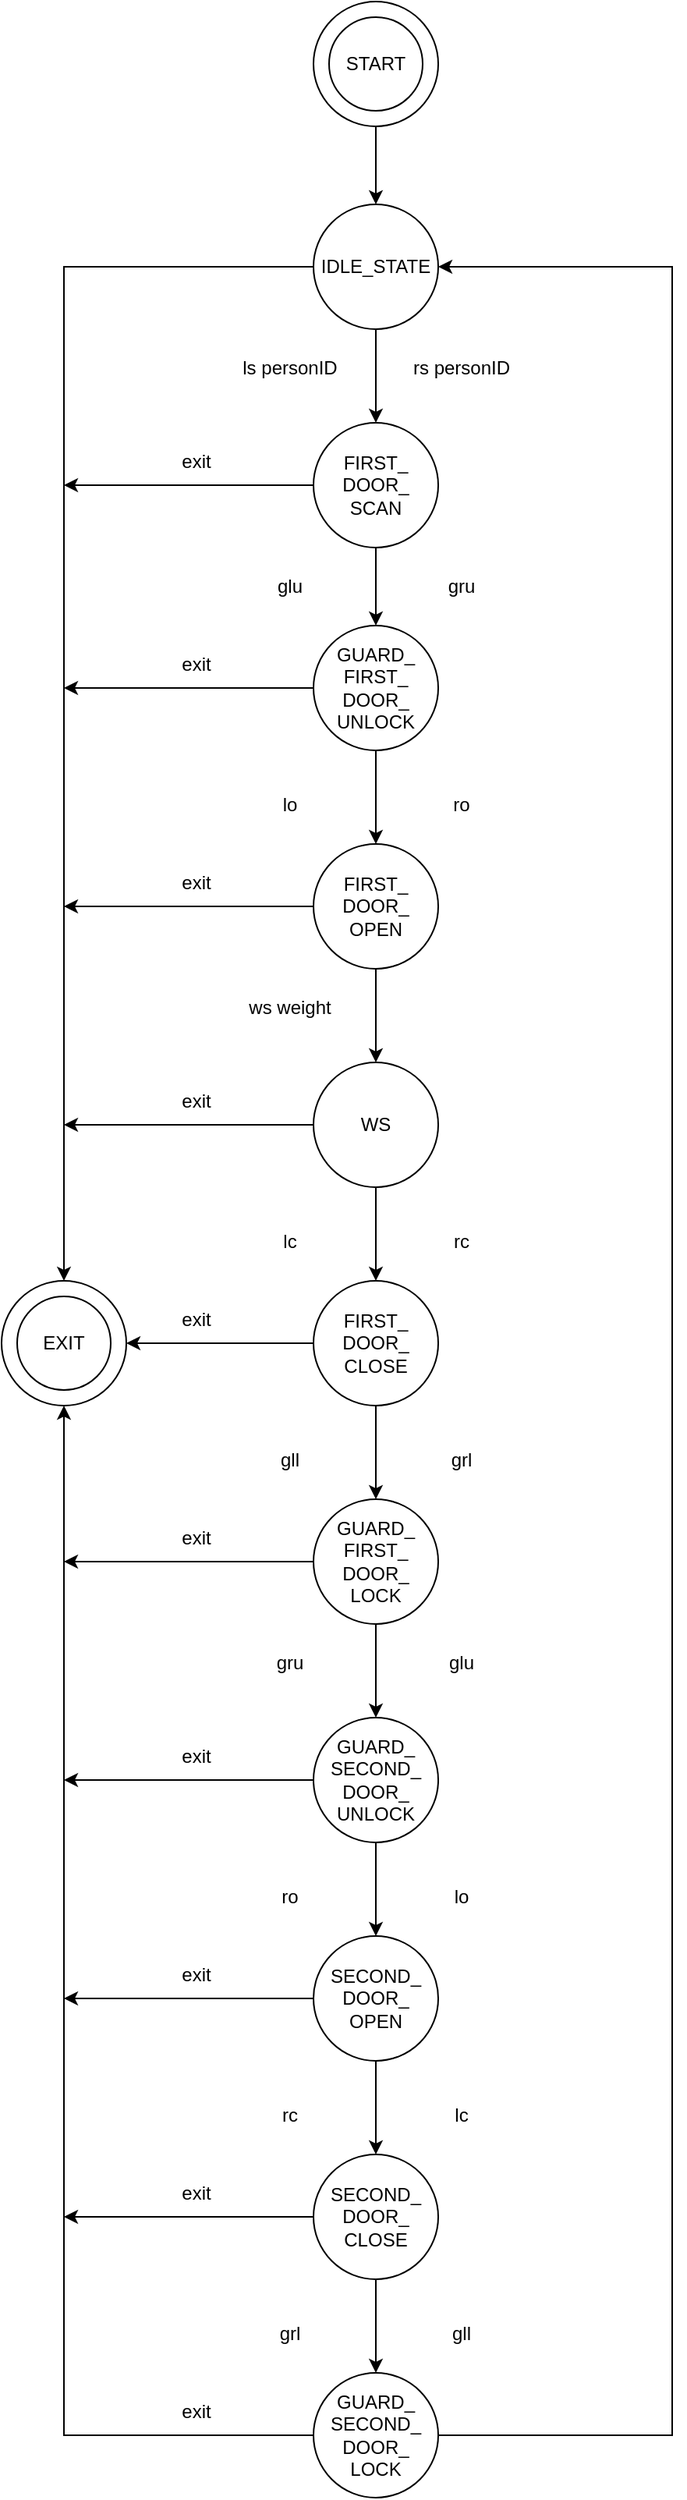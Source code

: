 <mxfile version="15.5.4" type="device"><diagram id="DZM3OfPbcQQz4L3MqRLo" name="Page-1"><mxGraphModel dx="1422" dy="765" grid="1" gridSize="10" guides="1" tooltips="1" connect="1" arrows="1" fold="1" page="1" pageScale="1" pageWidth="2500" pageHeight="1000" math="0" shadow="0"><root><mxCell id="0"/><mxCell id="1" parent="0"/><mxCell id="YlGxr7hRKQvFY9w-NBEB-51" value="" style="edgeStyle=orthogonalEdgeStyle;rounded=0;orthogonalLoop=1;jettySize=auto;html=1;" edge="1" parent="1" source="YlGxr7hRKQvFY9w-NBEB-1" target="YlGxr7hRKQvFY9w-NBEB-50"><mxGeometry relative="1" as="geometry"/></mxCell><mxCell id="YlGxr7hRKQvFY9w-NBEB-1" value="" style="ellipse;whiteSpace=wrap;html=1;aspect=fixed;" vertex="1" parent="1"><mxGeometry x="470" y="10" width="80" height="80" as="geometry"/></mxCell><mxCell id="YlGxr7hRKQvFY9w-NBEB-2" value="START" style="ellipse;whiteSpace=wrap;html=1;aspect=fixed;" vertex="1" parent="1"><mxGeometry x="480" y="20" width="60" height="60" as="geometry"/></mxCell><mxCell id="YlGxr7hRKQvFY9w-NBEB-9" value="" style="edgeStyle=orthogonalEdgeStyle;rounded=0;orthogonalLoop=1;jettySize=auto;html=1;" edge="1" parent="1" source="YlGxr7hRKQvFY9w-NBEB-3" target="YlGxr7hRKQvFY9w-NBEB-8"><mxGeometry relative="1" as="geometry"/></mxCell><mxCell id="YlGxr7hRKQvFY9w-NBEB-57" style="edgeStyle=orthogonalEdgeStyle;rounded=0;orthogonalLoop=1;jettySize=auto;html=1;exitX=0;exitY=0.5;exitDx=0;exitDy=0;" edge="1" parent="1" source="YlGxr7hRKQvFY9w-NBEB-3"><mxGeometry relative="1" as="geometry"><mxPoint x="310" y="320" as="targetPoint"/></mxGeometry></mxCell><mxCell id="YlGxr7hRKQvFY9w-NBEB-3" value="FIRST_&lt;br&gt;DOOR_&lt;br&gt;SCAN" style="ellipse;whiteSpace=wrap;html=1;aspect=fixed;" vertex="1" parent="1"><mxGeometry x="470" y="280" width="80" height="80" as="geometry"/></mxCell><mxCell id="YlGxr7hRKQvFY9w-NBEB-6" value="ls personID" style="text;html=1;strokeColor=none;fillColor=none;align=center;verticalAlign=middle;whiteSpace=wrap;rounded=0;" vertex="1" parent="1"><mxGeometry x="420" y="230" width="70" height="30" as="geometry"/></mxCell><mxCell id="YlGxr7hRKQvFY9w-NBEB-7" value="rs personID" style="text;html=1;strokeColor=none;fillColor=none;align=center;verticalAlign=middle;whiteSpace=wrap;rounded=0;" vertex="1" parent="1"><mxGeometry x="530" y="230" width="70" height="30" as="geometry"/></mxCell><mxCell id="YlGxr7hRKQvFY9w-NBEB-17" style="edgeStyle=orthogonalEdgeStyle;rounded=0;orthogonalLoop=1;jettySize=auto;html=1;exitX=0.5;exitY=1;exitDx=0;exitDy=0;" edge="1" parent="1" source="YlGxr7hRKQvFY9w-NBEB-8" target="YlGxr7hRKQvFY9w-NBEB-13"><mxGeometry relative="1" as="geometry"/></mxCell><mxCell id="YlGxr7hRKQvFY9w-NBEB-58" style="edgeStyle=orthogonalEdgeStyle;rounded=0;orthogonalLoop=1;jettySize=auto;html=1;exitX=0;exitY=0.5;exitDx=0;exitDy=0;" edge="1" parent="1" source="YlGxr7hRKQvFY9w-NBEB-8"><mxGeometry relative="1" as="geometry"><mxPoint x="310" y="450" as="targetPoint"/></mxGeometry></mxCell><mxCell id="YlGxr7hRKQvFY9w-NBEB-8" value="GUARD_&lt;br&gt;FIRST_&lt;br&gt;DOOR_&lt;br&gt;UNLOCK" style="ellipse;whiteSpace=wrap;html=1;aspect=fixed;" vertex="1" parent="1"><mxGeometry x="470" y="410" width="80" height="80" as="geometry"/></mxCell><mxCell id="YlGxr7hRKQvFY9w-NBEB-10" value="gru" style="text;html=1;strokeColor=none;fillColor=none;align=center;verticalAlign=middle;whiteSpace=wrap;rounded=0;" vertex="1" parent="1"><mxGeometry x="530" y="370" width="70" height="30" as="geometry"/></mxCell><mxCell id="YlGxr7hRKQvFY9w-NBEB-11" value="glu" style="text;html=1;strokeColor=none;fillColor=none;align=center;verticalAlign=middle;whiteSpace=wrap;rounded=0;" vertex="1" parent="1"><mxGeometry x="420" y="370" width="70" height="30" as="geometry"/></mxCell><mxCell id="YlGxr7hRKQvFY9w-NBEB-21" style="edgeStyle=orthogonalEdgeStyle;rounded=0;orthogonalLoop=1;jettySize=auto;html=1;exitX=0.5;exitY=1;exitDx=0;exitDy=0;entryX=0.5;entryY=0;entryDx=0;entryDy=0;" edge="1" parent="1" source="YlGxr7hRKQvFY9w-NBEB-13" target="YlGxr7hRKQvFY9w-NBEB-18"><mxGeometry relative="1" as="geometry"/></mxCell><mxCell id="YlGxr7hRKQvFY9w-NBEB-59" style="edgeStyle=orthogonalEdgeStyle;rounded=0;orthogonalLoop=1;jettySize=auto;html=1;exitX=0;exitY=0.5;exitDx=0;exitDy=0;" edge="1" parent="1" source="YlGxr7hRKQvFY9w-NBEB-13"><mxGeometry relative="1" as="geometry"><mxPoint x="310" y="590" as="targetPoint"/></mxGeometry></mxCell><mxCell id="YlGxr7hRKQvFY9w-NBEB-13" value="FIRST_&lt;br&gt;DOOR_&lt;br&gt;OPEN" style="ellipse;whiteSpace=wrap;html=1;aspect=fixed;" vertex="1" parent="1"><mxGeometry x="470" y="550" width="80" height="80" as="geometry"/></mxCell><mxCell id="YlGxr7hRKQvFY9w-NBEB-14" value="ro" style="text;html=1;strokeColor=none;fillColor=none;align=center;verticalAlign=middle;whiteSpace=wrap;rounded=0;" vertex="1" parent="1"><mxGeometry x="530" y="510" width="70" height="30" as="geometry"/></mxCell><mxCell id="YlGxr7hRKQvFY9w-NBEB-15" value="lo" style="text;html=1;strokeColor=none;fillColor=none;align=center;verticalAlign=middle;whiteSpace=wrap;rounded=0;" vertex="1" parent="1"><mxGeometry x="420" y="510" width="70" height="30" as="geometry"/></mxCell><mxCell id="YlGxr7hRKQvFY9w-NBEB-29" style="edgeStyle=orthogonalEdgeStyle;rounded=0;orthogonalLoop=1;jettySize=auto;html=1;exitX=0.5;exitY=1;exitDx=0;exitDy=0;entryX=0.5;entryY=0;entryDx=0;entryDy=0;" edge="1" parent="1" source="YlGxr7hRKQvFY9w-NBEB-18" target="YlGxr7hRKQvFY9w-NBEB-26"><mxGeometry relative="1" as="geometry"/></mxCell><mxCell id="YlGxr7hRKQvFY9w-NBEB-61" style="edgeStyle=orthogonalEdgeStyle;rounded=0;orthogonalLoop=1;jettySize=auto;html=1;exitX=0;exitY=0.5;exitDx=0;exitDy=0;" edge="1" parent="1" source="YlGxr7hRKQvFY9w-NBEB-18"><mxGeometry relative="1" as="geometry"><mxPoint x="310" y="730" as="targetPoint"/></mxGeometry></mxCell><mxCell id="YlGxr7hRKQvFY9w-NBEB-18" value="WS" style="ellipse;whiteSpace=wrap;html=1;aspect=fixed;" vertex="1" parent="1"><mxGeometry x="470" y="690" width="80" height="80" as="geometry"/></mxCell><mxCell id="YlGxr7hRKQvFY9w-NBEB-20" value="ws weight" style="text;html=1;strokeColor=none;fillColor=none;align=center;verticalAlign=middle;whiteSpace=wrap;rounded=0;" vertex="1" parent="1"><mxGeometry x="420" y="640" width="70" height="30" as="geometry"/></mxCell><mxCell id="YlGxr7hRKQvFY9w-NBEB-33" style="edgeStyle=orthogonalEdgeStyle;rounded=0;orthogonalLoop=1;jettySize=auto;html=1;exitX=0.5;exitY=1;exitDx=0;exitDy=0;entryX=0.5;entryY=0;entryDx=0;entryDy=0;" edge="1" parent="1" source="YlGxr7hRKQvFY9w-NBEB-26" target="YlGxr7hRKQvFY9w-NBEB-30"><mxGeometry relative="1" as="geometry"/></mxCell><mxCell id="YlGxr7hRKQvFY9w-NBEB-62" style="edgeStyle=orthogonalEdgeStyle;rounded=0;orthogonalLoop=1;jettySize=auto;html=1;entryX=1;entryY=0.5;entryDx=0;entryDy=0;" edge="1" parent="1" source="YlGxr7hRKQvFY9w-NBEB-26" target="YlGxr7hRKQvFY9w-NBEB-53"><mxGeometry relative="1" as="geometry"/></mxCell><mxCell id="YlGxr7hRKQvFY9w-NBEB-26" value="FIRST_&lt;br&gt;DOOR_&lt;br&gt;CLOSE" style="ellipse;whiteSpace=wrap;html=1;aspect=fixed;" vertex="1" parent="1"><mxGeometry x="470" y="830" width="80" height="80" as="geometry"/></mxCell><mxCell id="YlGxr7hRKQvFY9w-NBEB-27" value="rc" style="text;html=1;strokeColor=none;fillColor=none;align=center;verticalAlign=middle;whiteSpace=wrap;rounded=0;" vertex="1" parent="1"><mxGeometry x="530" y="790" width="70" height="30" as="geometry"/></mxCell><mxCell id="YlGxr7hRKQvFY9w-NBEB-28" value="lc" style="text;html=1;strokeColor=none;fillColor=none;align=center;verticalAlign=middle;whiteSpace=wrap;rounded=0;" vertex="1" parent="1"><mxGeometry x="420" y="790" width="70" height="30" as="geometry"/></mxCell><mxCell id="YlGxr7hRKQvFY9w-NBEB-41" style="edgeStyle=orthogonalEdgeStyle;rounded=0;orthogonalLoop=1;jettySize=auto;html=1;exitX=0.5;exitY=1;exitDx=0;exitDy=0;entryX=0.5;entryY=0;entryDx=0;entryDy=0;" edge="1" parent="1" source="YlGxr7hRKQvFY9w-NBEB-30" target="YlGxr7hRKQvFY9w-NBEB-35"><mxGeometry relative="1" as="geometry"/></mxCell><mxCell id="YlGxr7hRKQvFY9w-NBEB-63" style="edgeStyle=orthogonalEdgeStyle;rounded=0;orthogonalLoop=1;jettySize=auto;html=1;exitX=0;exitY=0.5;exitDx=0;exitDy=0;" edge="1" parent="1" source="YlGxr7hRKQvFY9w-NBEB-30"><mxGeometry relative="1" as="geometry"><mxPoint x="310" y="1010" as="targetPoint"/></mxGeometry></mxCell><mxCell id="YlGxr7hRKQvFY9w-NBEB-30" value="GUARD_&lt;br&gt;FIRST_&lt;br&gt;DOOR_&lt;br&gt;LOCK" style="ellipse;whiteSpace=wrap;html=1;aspect=fixed;" vertex="1" parent="1"><mxGeometry x="470" y="970" width="80" height="80" as="geometry"/></mxCell><mxCell id="YlGxr7hRKQvFY9w-NBEB-31" value="grl" style="text;html=1;strokeColor=none;fillColor=none;align=center;verticalAlign=middle;whiteSpace=wrap;rounded=0;" vertex="1" parent="1"><mxGeometry x="530" y="930" width="70" height="30" as="geometry"/></mxCell><mxCell id="YlGxr7hRKQvFY9w-NBEB-32" value="gll" style="text;html=1;strokeColor=none;fillColor=none;align=center;verticalAlign=middle;whiteSpace=wrap;rounded=0;" vertex="1" parent="1"><mxGeometry x="420" y="930" width="70" height="30" as="geometry"/></mxCell><mxCell id="YlGxr7hRKQvFY9w-NBEB-34" style="edgeStyle=orthogonalEdgeStyle;rounded=0;orthogonalLoop=1;jettySize=auto;html=1;exitX=0.5;exitY=1;exitDx=0;exitDy=0;" edge="1" parent="1" source="YlGxr7hRKQvFY9w-NBEB-35" target="YlGxr7hRKQvFY9w-NBEB-38"><mxGeometry relative="1" as="geometry"/></mxCell><mxCell id="YlGxr7hRKQvFY9w-NBEB-64" style="edgeStyle=orthogonalEdgeStyle;rounded=0;orthogonalLoop=1;jettySize=auto;html=1;exitX=0;exitY=0.5;exitDx=0;exitDy=0;" edge="1" parent="1" source="YlGxr7hRKQvFY9w-NBEB-35"><mxGeometry relative="1" as="geometry"><mxPoint x="310" y="1150" as="targetPoint"/></mxGeometry></mxCell><mxCell id="YlGxr7hRKQvFY9w-NBEB-35" value="GUARD_&lt;br&gt;SECOND_&lt;br&gt;DOOR_&lt;br&gt;UNLOCK" style="ellipse;whiteSpace=wrap;html=1;aspect=fixed;" vertex="1" parent="1"><mxGeometry x="470" y="1110" width="80" height="80" as="geometry"/></mxCell><mxCell id="YlGxr7hRKQvFY9w-NBEB-36" value="gru" style="text;html=1;strokeColor=none;fillColor=none;align=center;verticalAlign=middle;whiteSpace=wrap;rounded=0;" vertex="1" parent="1"><mxGeometry x="420" y="1060" width="70" height="30" as="geometry"/></mxCell><mxCell id="YlGxr7hRKQvFY9w-NBEB-37" value="glu" style="text;html=1;strokeColor=none;fillColor=none;align=center;verticalAlign=middle;whiteSpace=wrap;rounded=0;" vertex="1" parent="1"><mxGeometry x="530" y="1060" width="70" height="30" as="geometry"/></mxCell><mxCell id="YlGxr7hRKQvFY9w-NBEB-49" style="edgeStyle=orthogonalEdgeStyle;rounded=0;orthogonalLoop=1;jettySize=auto;html=1;exitX=0.5;exitY=1;exitDx=0;exitDy=0;entryX=0.5;entryY=0;entryDx=0;entryDy=0;" edge="1" parent="1" source="YlGxr7hRKQvFY9w-NBEB-38" target="YlGxr7hRKQvFY9w-NBEB-43"><mxGeometry relative="1" as="geometry"/></mxCell><mxCell id="YlGxr7hRKQvFY9w-NBEB-65" style="edgeStyle=orthogonalEdgeStyle;rounded=0;orthogonalLoop=1;jettySize=auto;html=1;exitX=0;exitY=0.5;exitDx=0;exitDy=0;" edge="1" parent="1" source="YlGxr7hRKQvFY9w-NBEB-38"><mxGeometry relative="1" as="geometry"><mxPoint x="310" y="1290" as="targetPoint"/></mxGeometry></mxCell><mxCell id="YlGxr7hRKQvFY9w-NBEB-38" value="SECOND_&lt;br&gt;DOOR_&lt;br&gt;OPEN" style="ellipse;whiteSpace=wrap;html=1;aspect=fixed;" vertex="1" parent="1"><mxGeometry x="470" y="1250" width="80" height="80" as="geometry"/></mxCell><mxCell id="YlGxr7hRKQvFY9w-NBEB-39" value="ro" style="text;html=1;strokeColor=none;fillColor=none;align=center;verticalAlign=middle;whiteSpace=wrap;rounded=0;" vertex="1" parent="1"><mxGeometry x="420" y="1210" width="70" height="30" as="geometry"/></mxCell><mxCell id="YlGxr7hRKQvFY9w-NBEB-40" value="lo" style="text;html=1;strokeColor=none;fillColor=none;align=center;verticalAlign=middle;whiteSpace=wrap;rounded=0;" vertex="1" parent="1"><mxGeometry x="530" y="1210" width="70" height="30" as="geometry"/></mxCell><mxCell id="YlGxr7hRKQvFY9w-NBEB-42" style="edgeStyle=orthogonalEdgeStyle;rounded=0;orthogonalLoop=1;jettySize=auto;html=1;exitX=0.5;exitY=1;exitDx=0;exitDy=0;entryX=0.5;entryY=0;entryDx=0;entryDy=0;" edge="1" parent="1" source="YlGxr7hRKQvFY9w-NBEB-43" target="YlGxr7hRKQvFY9w-NBEB-46"><mxGeometry relative="1" as="geometry"/></mxCell><mxCell id="YlGxr7hRKQvFY9w-NBEB-66" style="edgeStyle=orthogonalEdgeStyle;rounded=0;orthogonalLoop=1;jettySize=auto;html=1;exitX=0;exitY=0.5;exitDx=0;exitDy=0;" edge="1" parent="1" source="YlGxr7hRKQvFY9w-NBEB-43"><mxGeometry relative="1" as="geometry"><mxPoint x="310" y="1430" as="targetPoint"/></mxGeometry></mxCell><mxCell id="YlGxr7hRKQvFY9w-NBEB-43" value="SECOND_&lt;br&gt;DOOR_&lt;br&gt;CLOSE" style="ellipse;whiteSpace=wrap;html=1;aspect=fixed;" vertex="1" parent="1"><mxGeometry x="470" y="1390" width="80" height="80" as="geometry"/></mxCell><mxCell id="YlGxr7hRKQvFY9w-NBEB-44" value="rc" style="text;html=1;strokeColor=none;fillColor=none;align=center;verticalAlign=middle;whiteSpace=wrap;rounded=0;" vertex="1" parent="1"><mxGeometry x="420" y="1350" width="70" height="30" as="geometry"/></mxCell><mxCell id="YlGxr7hRKQvFY9w-NBEB-45" value="lc" style="text;html=1;strokeColor=none;fillColor=none;align=center;verticalAlign=middle;whiteSpace=wrap;rounded=0;" vertex="1" parent="1"><mxGeometry x="530" y="1350" width="70" height="30" as="geometry"/></mxCell><mxCell id="YlGxr7hRKQvFY9w-NBEB-54" style="edgeStyle=orthogonalEdgeStyle;rounded=0;orthogonalLoop=1;jettySize=auto;html=1;exitX=1;exitY=0.5;exitDx=0;exitDy=0;entryX=1;entryY=0.5;entryDx=0;entryDy=0;" edge="1" parent="1" source="YlGxr7hRKQvFY9w-NBEB-46" target="YlGxr7hRKQvFY9w-NBEB-50"><mxGeometry relative="1" as="geometry"><Array as="points"><mxPoint x="700" y="1570"/><mxPoint x="700" y="180"/></Array></mxGeometry></mxCell><mxCell id="YlGxr7hRKQvFY9w-NBEB-55" style="edgeStyle=orthogonalEdgeStyle;rounded=0;orthogonalLoop=1;jettySize=auto;html=1;exitX=0;exitY=0.5;exitDx=0;exitDy=0;entryX=0.5;entryY=1;entryDx=0;entryDy=0;" edge="1" parent="1" source="YlGxr7hRKQvFY9w-NBEB-46" target="YlGxr7hRKQvFY9w-NBEB-53"><mxGeometry relative="1" as="geometry"/></mxCell><mxCell id="YlGxr7hRKQvFY9w-NBEB-46" value="GUARD_&lt;br&gt;SECOND_&lt;br&gt;DOOR_&lt;br&gt;LOCK" style="ellipse;whiteSpace=wrap;html=1;aspect=fixed;" vertex="1" parent="1"><mxGeometry x="470" y="1530" width="80" height="80" as="geometry"/></mxCell><mxCell id="YlGxr7hRKQvFY9w-NBEB-47" value="grl" style="text;html=1;strokeColor=none;fillColor=none;align=center;verticalAlign=middle;whiteSpace=wrap;rounded=0;" vertex="1" parent="1"><mxGeometry x="420" y="1490" width="70" height="30" as="geometry"/></mxCell><mxCell id="YlGxr7hRKQvFY9w-NBEB-48" value="gll" style="text;html=1;strokeColor=none;fillColor=none;align=center;verticalAlign=middle;whiteSpace=wrap;rounded=0;" vertex="1" parent="1"><mxGeometry x="530" y="1490" width="70" height="30" as="geometry"/></mxCell><mxCell id="YlGxr7hRKQvFY9w-NBEB-52" value="" style="edgeStyle=orthogonalEdgeStyle;rounded=0;orthogonalLoop=1;jettySize=auto;html=1;" edge="1" parent="1" source="YlGxr7hRKQvFY9w-NBEB-50" target="YlGxr7hRKQvFY9w-NBEB-3"><mxGeometry relative="1" as="geometry"/></mxCell><mxCell id="YlGxr7hRKQvFY9w-NBEB-56" style="edgeStyle=orthogonalEdgeStyle;rounded=0;orthogonalLoop=1;jettySize=auto;html=1;exitX=0;exitY=0.5;exitDx=0;exitDy=0;entryX=0.5;entryY=0;entryDx=0;entryDy=0;" edge="1" parent="1" source="YlGxr7hRKQvFY9w-NBEB-50" target="YlGxr7hRKQvFY9w-NBEB-53"><mxGeometry relative="1" as="geometry"/></mxCell><mxCell id="YlGxr7hRKQvFY9w-NBEB-50" value="IDLE_STATE" style="ellipse;whiteSpace=wrap;html=1;aspect=fixed;" vertex="1" parent="1"><mxGeometry x="470" y="140" width="80" height="80" as="geometry"/></mxCell><mxCell id="YlGxr7hRKQvFY9w-NBEB-53" value="" style="ellipse;whiteSpace=wrap;html=1;aspect=fixed;" vertex="1" parent="1"><mxGeometry x="270" y="830" width="80" height="80" as="geometry"/></mxCell><mxCell id="YlGxr7hRKQvFY9w-NBEB-67" value="exit" style="text;html=1;strokeColor=none;fillColor=none;align=center;verticalAlign=middle;whiteSpace=wrap;rounded=0;" vertex="1" parent="1"><mxGeometry x="360" y="290" width="70" height="30" as="geometry"/></mxCell><mxCell id="YlGxr7hRKQvFY9w-NBEB-68" value="exit" style="text;html=1;strokeColor=none;fillColor=none;align=center;verticalAlign=middle;whiteSpace=wrap;rounded=0;" vertex="1" parent="1"><mxGeometry x="360" y="420" width="70" height="30" as="geometry"/></mxCell><mxCell id="YlGxr7hRKQvFY9w-NBEB-69" value="exit" style="text;html=1;strokeColor=none;fillColor=none;align=center;verticalAlign=middle;whiteSpace=wrap;rounded=0;" vertex="1" parent="1"><mxGeometry x="360" y="560" width="70" height="30" as="geometry"/></mxCell><mxCell id="YlGxr7hRKQvFY9w-NBEB-70" value="exit" style="text;html=1;strokeColor=none;fillColor=none;align=center;verticalAlign=middle;whiteSpace=wrap;rounded=0;" vertex="1" parent="1"><mxGeometry x="360" y="700" width="70" height="30" as="geometry"/></mxCell><mxCell id="YlGxr7hRKQvFY9w-NBEB-71" value="exit" style="text;html=1;strokeColor=none;fillColor=none;align=center;verticalAlign=middle;whiteSpace=wrap;rounded=0;" vertex="1" parent="1"><mxGeometry x="360" y="840" width="70" height="30" as="geometry"/></mxCell><mxCell id="YlGxr7hRKQvFY9w-NBEB-72" value="exit" style="text;html=1;strokeColor=none;fillColor=none;align=center;verticalAlign=middle;whiteSpace=wrap;rounded=0;" vertex="1" parent="1"><mxGeometry x="360" y="980" width="70" height="30" as="geometry"/></mxCell><mxCell id="YlGxr7hRKQvFY9w-NBEB-73" value="exit" style="text;html=1;strokeColor=none;fillColor=none;align=center;verticalAlign=middle;whiteSpace=wrap;rounded=0;" vertex="1" parent="1"><mxGeometry x="360" y="1120" width="70" height="30" as="geometry"/></mxCell><mxCell id="YlGxr7hRKQvFY9w-NBEB-75" value="exit" style="text;html=1;strokeColor=none;fillColor=none;align=center;verticalAlign=middle;whiteSpace=wrap;rounded=0;" vertex="1" parent="1"><mxGeometry x="360" y="1260" width="70" height="30" as="geometry"/></mxCell><mxCell id="YlGxr7hRKQvFY9w-NBEB-76" value="exit" style="text;html=1;strokeColor=none;fillColor=none;align=center;verticalAlign=middle;whiteSpace=wrap;rounded=0;" vertex="1" parent="1"><mxGeometry x="360" y="1400" width="70" height="30" as="geometry"/></mxCell><mxCell id="YlGxr7hRKQvFY9w-NBEB-77" value="exit" style="text;html=1;strokeColor=none;fillColor=none;align=center;verticalAlign=middle;whiteSpace=wrap;rounded=0;" vertex="1" parent="1"><mxGeometry x="360" y="1540" width="70" height="30" as="geometry"/></mxCell><mxCell id="YlGxr7hRKQvFY9w-NBEB-78" value="EXIT" style="ellipse;whiteSpace=wrap;html=1;aspect=fixed;" vertex="1" parent="1"><mxGeometry x="280" y="840" width="60" height="60" as="geometry"/></mxCell></root></mxGraphModel></diagram></mxfile>